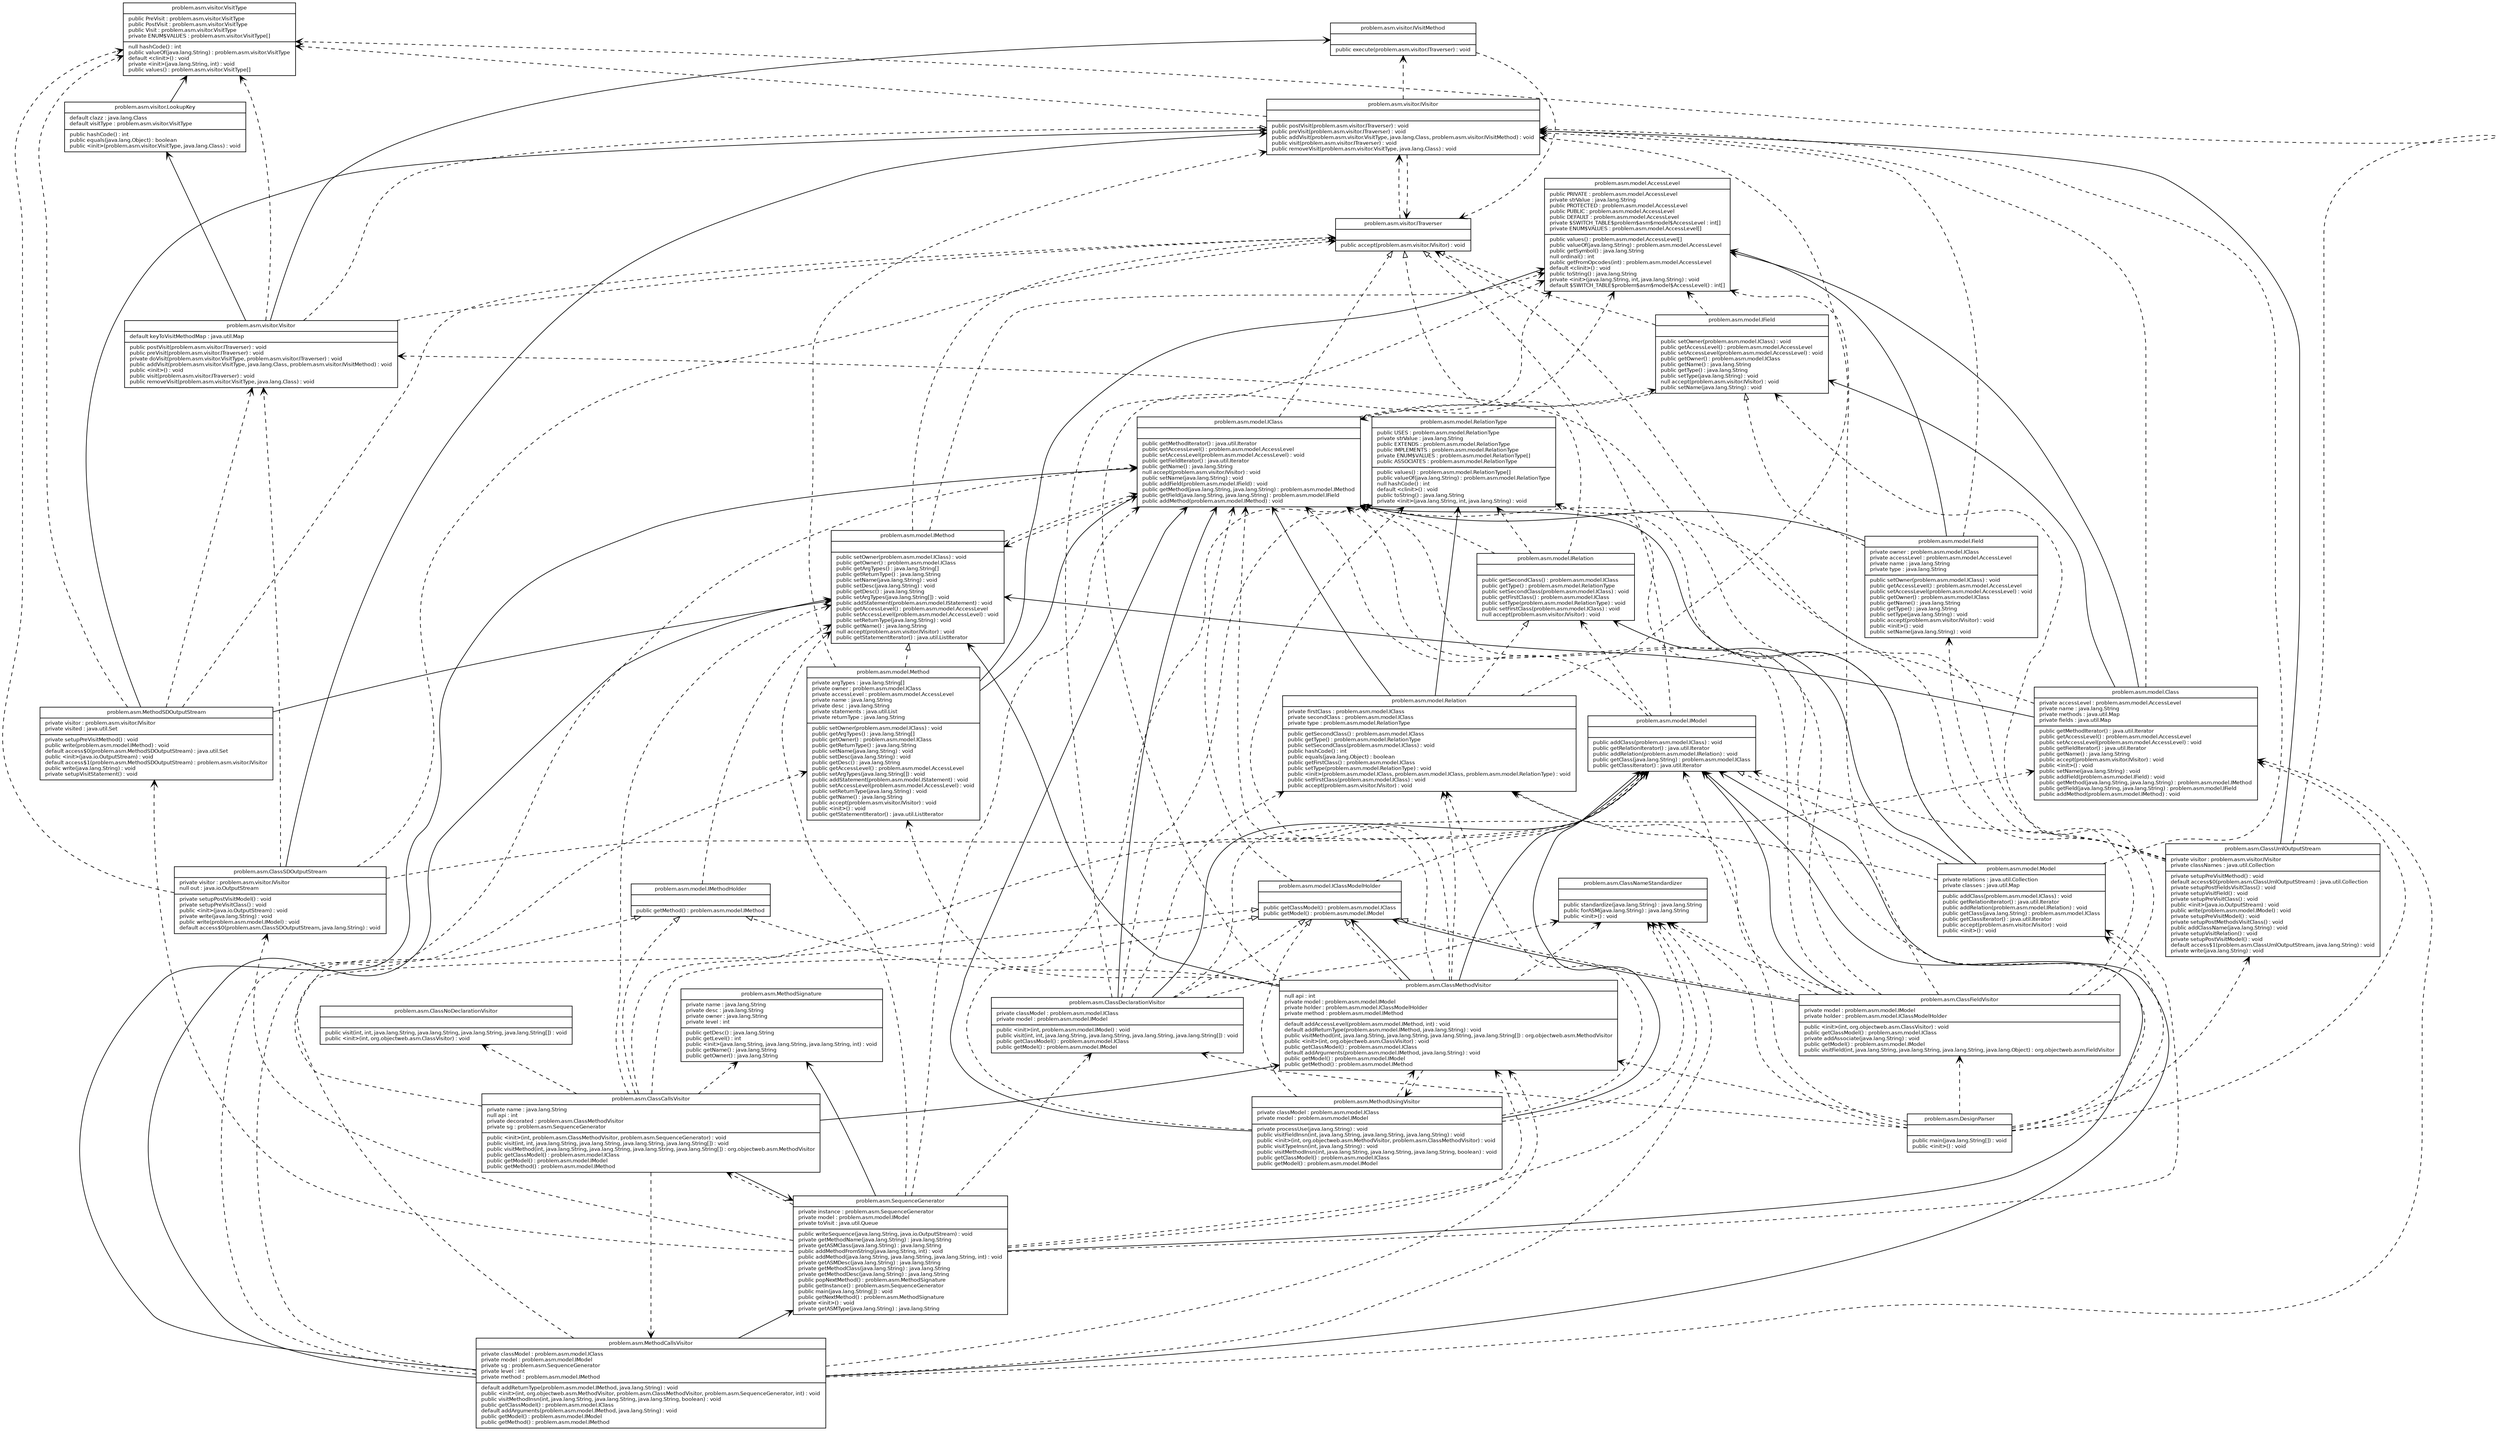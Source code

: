 digraph G {
rankdir=BT;

node [
fontname = "Bitstream Vera Sans"
fontsize = 8
shape = "record"
]
edge [
fontname = "Bitstream Vera Sans"
fontsize = 8
]
problem_asm_model_IMethod [
	label = "{problem.asm.model.IMethod||public setOwner(problem.asm.model.IClass) : void\lpublic getOwner() : problem.asm.model.IClass\lpublic getArgTypes() : java.lang.String[]\lpublic getReturnType() : java.lang.String\lpublic setName(java.lang.String) : void\lpublic setDesc(java.lang.String) : void\lpublic getDesc() : java.lang.String\lpublic setArgTypes(java.lang.String[]) : void\lpublic addStatement(problem.asm.model.IStatement) : void\lpublic getAccessLevel() : problem.asm.model.AccessLevel\lpublic setAccessLevel(problem.asm.model.AccessLevel) : void\lpublic setReturnType(java.lang.String) : void\lpublic getName() : java.lang.String\lnull accept(problem.asm.visitor.IVisitor) : void\lpublic getStatementIterator() : java.util.ListIterator\l}"
]
problem_asm_model_Relation [
	label = "{problem.asm.model.Relation|private firstClass : problem.asm.model.IClass\lprivate secondClass : problem.asm.model.IClass\lprivate type : problem.asm.model.RelationType\l|public getSecondClass() : problem.asm.model.IClass\lpublic getType() : problem.asm.model.RelationType\lpublic setSecondClass(problem.asm.model.IClass) : void\lpublic hashCode() : int\lpublic equals(java.lang.Object) : boolean\lpublic getFirstClass() : problem.asm.model.IClass\lpublic setType(problem.asm.model.RelationType) : void\lpublic \<init\>(problem.asm.model.IClass, problem.asm.model.IClass, problem.asm.model.RelationType) : void\lpublic setFirstClass(problem.asm.model.IClass) : void\lpublic accept(problem.asm.visitor.IVisitor) : void\l}"
]
problem_asm_visitor_VisitType [
	label = "{problem.asm.visitor.VisitType|public PreVisit : problem.asm.visitor.VisitType\lpublic PostVisit : problem.asm.visitor.VisitType\lpublic Visit : problem.asm.visitor.VisitType\lprivate ENUM$VALUES : problem.asm.visitor.VisitType[]\l|null hashCode() : int\lpublic valueOf(java.lang.String) : problem.asm.visitor.VisitType\ldefault \<clinit\>() : void\lprivate \<init\>(java.lang.String, int) : void\lpublic values() : problem.asm.visitor.VisitType[]\l}"
]
problem_asm_model_IField [
	label = "{problem.asm.model.IField||public setOwner(problem.asm.model.IClass) : void\lpublic getAccessLevel() : problem.asm.model.AccessLevel\lpublic setAccessLevel(problem.asm.model.AccessLevel) : void\lpublic getOwner() : problem.asm.model.IClass\lpublic getName() : java.lang.String\lpublic getType() : java.lang.String\lpublic setType(java.lang.String) : void\lnull accept(problem.asm.visitor.IVisitor) : void\lpublic setName(java.lang.String) : void\l}"
]
problem_asm_visitor_Visitor [
	label = "{problem.asm.visitor.Visitor|default keyToVisitMethodMap : java.util.Map\l|public postVisit(problem.asm.visitor.ITraverser) : void\lpublic preVisit(problem.asm.visitor.ITraverser) : void\lprivate doVisit(problem.asm.visitor.VisitType, problem.asm.visitor.ITraverser) : void\lpublic addVisit(problem.asm.visitor.VisitType, java.lang.Class, problem.asm.visitor.IVisitMethod) : void\lpublic \<init\>() : void\lpublic visit(problem.asm.visitor.ITraverser) : void\lpublic removeVisit(problem.asm.visitor.VisitType, java.lang.Class) : void\l}"
]
problem_asm_ClassDeclarationVisitor [
	label = "{problem.asm.ClassDeclarationVisitor|private classModel : problem.asm.model.IClass\lprivate model : problem.asm.model.IModel\l|public \<init\>(int, problem.asm.model.IModel) : void\lpublic visit(int, int, java.lang.String, java.lang.String, java.lang.String, java.lang.String[]) : void\lpublic getClassModel() : problem.asm.model.IClass\lpublic getModel() : problem.asm.model.IModel\l}"
]
problem_asm_model_Class [
	label = "{problem.asm.model.Class|private accessLevel : problem.asm.model.AccessLevel\lprivate name : java.lang.String\lprivate methods : java.util.Map\lprivate fields : java.util.Map\l|public getMethodIterator() : java.util.Iterator\lpublic getAccessLevel() : problem.asm.model.AccessLevel\lpublic setAccessLevel(problem.asm.model.AccessLevel) : void\lpublic getFieldIterator() : java.util.Iterator\lpublic getName() : java.lang.String\lpublic accept(problem.asm.visitor.IVisitor) : void\lpublic \<init\>() : void\lpublic setName(java.lang.String) : void\lpublic addField(problem.asm.model.IField) : void\lpublic getMethod(java.lang.String, java.lang.String) : problem.asm.model.IMethod\lpublic getField(java.lang.String, java.lang.String) : problem.asm.model.IField\lpublic addMethod(problem.asm.model.IMethod) : void\l}"
]
problem_asm_model_RelationType [
	label = "{problem.asm.model.RelationType|public USES : problem.asm.model.RelationType\lprivate strValue : java.lang.String\lpublic EXTENDS : problem.asm.model.RelationType\lpublic IMPLEMENTS : problem.asm.model.RelationType\lprivate ENUM$VALUES : problem.asm.model.RelationType[]\lpublic ASSOCIATES : problem.asm.model.RelationType\l|public values() : problem.asm.model.RelationType[]\lpublic valueOf(java.lang.String) : problem.asm.model.RelationType\lnull hashCode() : int\ldefault \<clinit\>() : void\lpublic toString() : java.lang.String\lprivate \<init\>(java.lang.String, int, java.lang.String) : void\l}"
]
problem_asm_visitor_ITraverser [
	label = "{problem.asm.visitor.ITraverser||public accept(problem.asm.visitor.IVisitor) : void\l}"
]
problem_asm_MethodCallsVisitor [
	label = "{problem.asm.MethodCallsVisitor|private classModel : problem.asm.model.IClass\lprivate model : problem.asm.model.IModel\lprivate sg : problem.asm.SequenceGenerator\lprivate level : int\lprivate method : problem.asm.model.IMethod\l|default addReturnType(problem.asm.model.IMethod, java.lang.String) : void\lpublic \<init\>(int, org.objectweb.asm.MethodVisitor, problem.asm.ClassMethodVisitor, problem.asm.SequenceGenerator, int) : void\lpublic visitMethodInsn(int, java.lang.String, java.lang.String, java.lang.String, boolean) : void\lpublic getClassModel() : problem.asm.model.IClass\ldefault addArguments(problem.asm.model.IMethod, java.lang.String) : void\lpublic getModel() : problem.asm.model.IModel\lpublic getMethod() : problem.asm.model.IMethod\l}"
]
problem_asm_ClassUmlOutputStream [
	label = "{problem.asm.ClassUmlOutputStream|private visitor : problem.asm.visitor.IVisitor\lprivate classNames : java.util.Collection\l|private setupPreVisitMethod() : void\ldefault access$0(problem.asm.ClassUmlOutputStream) : java.util.Collection\lprivate setupPostFieldsVisitClass() : void\lprivate setupVisitField() : void\lprivate setupPreVisitClass() : void\lpublic \<init\>(java.io.OutputStream) : void\lpublic write(problem.asm.model.IModel) : void\lprivate setupPreVisitModel() : void\lprivate setupPostMethodsVisitClass() : void\lpublic addClassName(java.lang.String) : void\lprivate setupVisitRelation() : void\lprivate setupPostVisitModel() : void\ldefault access$1(problem.asm.ClassUmlOutputStream, java.lang.String) : void\lprivate write(java.lang.String) : void\l}"
]
problem_asm_model_Field [
	label = "{problem.asm.model.Field|private owner : problem.asm.model.IClass\lprivate accessLevel : problem.asm.model.AccessLevel\lprivate name : java.lang.String\lprivate type : java.lang.String\l|public setOwner(problem.asm.model.IClass) : void\lpublic getAccessLevel() : problem.asm.model.AccessLevel\lpublic setAccessLevel(problem.asm.model.AccessLevel) : void\lpublic getOwner() : problem.asm.model.IClass\lpublic getName() : java.lang.String\lpublic getType() : java.lang.String\lpublic setType(java.lang.String) : void\lpublic accept(problem.asm.visitor.IVisitor) : void\lpublic \<init\>() : void\lpublic setName(java.lang.String) : void\l}"
]
problem_asm_ClassSDOutputStream [
	label = "{problem.asm.ClassSDOutputStream|private visitor : problem.asm.visitor.IVisitor\lnull out : java.io.OutputStream\l|private setupPostVisitModel() : void\lprivate setupPreVisitClass() : void\lpublic \<init\>(java.io.OutputStream) : void\lprivate write(java.lang.String) : void\lpublic write(problem.asm.model.IModel) : void\ldefault access$0(problem.asm.ClassSDOutputStream, java.lang.String) : void\l}"
]
problem_asm_ClassCallsVisitor [
	label = "{problem.asm.ClassCallsVisitor|private name : java.lang.String\lnull api : int\lprivate decorated : problem.asm.ClassMethodVisitor\lprivate sg : problem.asm.SequenceGenerator\l|public \<init\>(int, problem.asm.ClassMethodVisitor, problem.asm.SequenceGenerator) : void\lpublic visit(int, int, java.lang.String, java.lang.String, java.lang.String, java.lang.String[]) : void\lpublic visitMethod(int, java.lang.String, java.lang.String, java.lang.String, java.lang.String[]) : org.objectweb.asm.MethodVisitor\lpublic getClassModel() : problem.asm.model.IClass\lpublic getModel() : problem.asm.model.IModel\lpublic getMethod() : problem.asm.model.IMethod\l}"
]
problem_asm_visitor_IVisitor [
	label = "{problem.asm.visitor.IVisitor||public postVisit(problem.asm.visitor.ITraverser) : void\lpublic preVisit(problem.asm.visitor.ITraverser) : void\lpublic addVisit(problem.asm.visitor.VisitType, java.lang.Class, problem.asm.visitor.IVisitMethod) : void\lpublic visit(problem.asm.visitor.ITraverser) : void\lpublic removeVisit(problem.asm.visitor.VisitType, java.lang.Class) : void\l}"
]
problem_asm_model_IMethodHolder [
	label = "{problem.asm.model.IMethodHolder||public getMethod() : problem.asm.model.IMethod\l}"
]
problem_asm_MethodUsingVisitor [
	label = "{problem.asm.MethodUsingVisitor|private classModel : problem.asm.model.IClass\lprivate model : problem.asm.model.IModel\l|private processUse(java.lang.String) : void\lpublic visitFieldInsn(int, java.lang.String, java.lang.String, java.lang.String) : void\lpublic \<init\>(int, org.objectweb.asm.MethodVisitor, problem.asm.ClassMethodVisitor) : void\lpublic visitTypeInsn(int, java.lang.String) : void\lpublic visitMethodInsn(int, java.lang.String, java.lang.String, java.lang.String, boolean) : void\lpublic getClassModel() : problem.asm.model.IClass\lpublic getModel() : problem.asm.model.IModel\l}"
]
problem_asm_ClassMethodVisitor [
	label = "{problem.asm.ClassMethodVisitor|null api : int\lprivate model : problem.asm.model.IModel\lprivate holder : problem.asm.model.IClassModelHolder\lprivate method : problem.asm.model.IMethod\l|default addAccessLevel(problem.asm.model.IMethod, int) : void\ldefault addReturnType(problem.asm.model.IMethod, java.lang.String) : void\lpublic visitMethod(int, java.lang.String, java.lang.String, java.lang.String, java.lang.String[]) : org.objectweb.asm.MethodVisitor\lpublic \<init\>(int, org.objectweb.asm.ClassVisitor) : void\lpublic getClassModel() : problem.asm.model.IClass\ldefault addArguments(problem.asm.model.IMethod, java.lang.String) : void\lpublic getModel() : problem.asm.model.IModel\lpublic getMethod() : problem.asm.model.IMethod\l}"
]
problem_asm_SequenceGenerator [
	label = "{problem.asm.SequenceGenerator|private instance : problem.asm.SequenceGenerator\lprivate model : problem.asm.model.IModel\lprivate toVisit : java.util.Queue\l|public writeSequence(java.lang.String, java.io.OutputStream) : void\lprivate getMethodName(java.lang.String) : java.lang.String\lprivate getASMClass(java.lang.String) : java.lang.String\lpublic addMethodFromString(java.lang.String, int) : void\lpublic addMethod(java.lang.String, java.lang.String, java.lang.String, int) : void\lprivate getASMDesc(java.lang.String) : java.lang.String\lprivate getMethodClass(java.lang.String) : java.lang.String\lprivate getMethodDesc(java.lang.String) : java.lang.String\lpublic popNextMethod() : problem.asm.MethodSignature\lpublic getInstance() : problem.asm.SequenceGenerator\lpublic main(java.lang.String[]) : void\lpublic getNextMethod() : problem.asm.MethodSignature\lprivate \<init\>() : void\lprivate getASMType(java.lang.String) : java.lang.String\l}"
]
problem_asm_ClassNoDeclarationVisitor [
	label = "{problem.asm.ClassNoDeclarationVisitor||public visit(int, int, java.lang.String, java.lang.String, java.lang.String, java.lang.String[]) : void\lpublic \<init\>(int, org.objectweb.asm.ClassVisitor) : void\l}"
]
problem_asm_model_IClass [
	label = "{problem.asm.model.IClass||public getMethodIterator() : java.util.Iterator\lpublic getAccessLevel() : problem.asm.model.AccessLevel\lpublic setAccessLevel(problem.asm.model.AccessLevel) : void\lpublic getFieldIterator() : java.util.Iterator\lpublic getName() : java.lang.String\lnull accept(problem.asm.visitor.IVisitor) : void\lpublic setName(java.lang.String) : void\lpublic addField(problem.asm.model.IField) : void\lpublic getMethod(java.lang.String, java.lang.String) : problem.asm.model.IMethod\lpublic getField(java.lang.String, java.lang.String) : problem.asm.model.IField\lpublic addMethod(problem.asm.model.IMethod) : void\l}"
]
problem_asm_model_Model [
	label = "{problem.asm.model.Model|private relations : java.util.Collection\lprivate classes : java.util.Map\l|public addClass(problem.asm.model.IClass) : void\lpublic getRelationIterator() : java.util.Iterator\lpublic addRelation(problem.asm.model.IRelation) : void\lpublic getClass(java.lang.String) : problem.asm.model.IClass\lpublic getClassIterator() : java.util.Iterator\lpublic accept(problem.asm.visitor.IVisitor) : void\lpublic \<init\>() : void\l}"
]
problem_asm_ClassNameStandardizer [
	label = "{problem.asm.ClassNameStandardizer||public standardize(java.lang.String) : java.lang.String\lpublic forASM(java.lang.String) : java.lang.String\lpublic \<init\>() : void\l}"
]
problem_asm_MethodSignature [
	label = "{problem.asm.MethodSignature|private name : java.lang.String\lprivate desc : java.lang.String\lprivate owner : java.lang.String\lprivate level : int\l|public getDesc() : java.lang.String\lpublic getLevel() : int\lpublic \<init\>(java.lang.String, java.lang.String, java.lang.String, int) : void\lpublic getName() : java.lang.String\lpublic getOwner() : java.lang.String\l}"
]
problem_asm_model_Method [
	label = "{problem.asm.model.Method|private argTypes : java.lang.String[]\lprivate owner : problem.asm.model.IClass\lprivate accessLevel : problem.asm.model.AccessLevel\lprivate name : java.lang.String\lprivate desc : java.lang.String\lprivate statements : java.util.List\lprivate returnType : java.lang.String\l|public setOwner(problem.asm.model.IClass) : void\lpublic getArgTypes() : java.lang.String[]\lpublic getOwner() : problem.asm.model.IClass\lpublic getReturnType() : java.lang.String\lpublic setName(java.lang.String) : void\lpublic setDesc(java.lang.String) : void\lpublic getDesc() : java.lang.String\lpublic getAccessLevel() : problem.asm.model.AccessLevel\lpublic setArgTypes(java.lang.String[]) : void\lpublic addStatement(problem.asm.model.IStatement) : void\lpublic setAccessLevel(problem.asm.model.AccessLevel) : void\lpublic setReturnType(java.lang.String) : void\lpublic getName() : java.lang.String\lpublic accept(problem.asm.visitor.IVisitor) : void\lpublic \<init\>() : void\lpublic getStatementIterator() : java.util.ListIterator\l}"
]
problem_asm_model_AccessLevel [
	label = "{problem.asm.model.AccessLevel|public PRIVATE : problem.asm.model.AccessLevel\lprivate strValue : java.lang.String\lpublic PROTECTED : problem.asm.model.AccessLevel\lpublic PUBLIC : problem.asm.model.AccessLevel\lpublic DEFAULT : problem.asm.model.AccessLevel\lprivate $SWITCH_TABLE$problem$asm$model$AccessLevel : int[]\lprivate ENUM$VALUES : problem.asm.model.AccessLevel[]\l|public values() : problem.asm.model.AccessLevel[]\lpublic valueOf(java.lang.String) : problem.asm.model.AccessLevel\lpublic getSymbol() : java.lang.String\lnull ordinal() : int\lpublic getFromOpcodes(int) : problem.asm.model.AccessLevel\ldefault \<clinit\>() : void\lpublic toString() : java.lang.String\lprivate \<init\>(java.lang.String, int, java.lang.String) : void\ldefault $SWITCH_TABLE$problem$asm$model$AccessLevel() : int[]\l}"
]
problem_asm_model_IModel [
	label = "{problem.asm.model.IModel||public addClass(problem.asm.model.IClass) : void\lpublic getRelationIterator() : java.util.Iterator\lpublic addRelation(problem.asm.model.IRelation) : void\lpublic getClass(java.lang.String) : problem.asm.model.IClass\lpublic getClassIterator() : java.util.Iterator\l}"
]
problem_asm_ClassFieldVisitor [
	label = "{problem.asm.ClassFieldVisitor|private model : problem.asm.model.IModel\lprivate holder : problem.asm.model.IClassModelHolder\l|public \<init\>(int, org.objectweb.asm.ClassVisitor) : void\lpublic getClassModel() : problem.asm.model.IClass\lprivate addAssociate(java.lang.String) : void\lpublic getModel() : problem.asm.model.IModel\lpublic visitField(int, java.lang.String, java.lang.String, java.lang.String, java.lang.Object) : org.objectweb.asm.FieldVisitor\l}"
]
problem_asm_DesignParser [
	label = "{problem.asm.DesignParser||public main(java.lang.String[]) : void\lpublic \<init\>() : void\l}"
]
problem_asm_MethodSDOutputStream [
	label = "{problem.asm.MethodSDOutputStream|private visitor : problem.asm.visitor.IVisitor\lprivate visited : java.util.Set\l|private setupPreVisitMethod() : void\lpublic write(problem.asm.model.IMethod) : void\ldefault access$0(problem.asm.MethodSDOutputStream) : java.util.Set\lpublic \<init\>(java.io.OutputStream) : void\ldefault access$1(problem.asm.MethodSDOutputStream) : problem.asm.visitor.IVisitor\lpublic write(java.lang.String) : void\lprivate setupVisitStatement() : void\l}"
]
problem_asm_visitor_LookupKey [
	label = "{problem.asm.visitor.LookupKey|default clazz : java.lang.Class\ldefault visitType : problem.asm.visitor.VisitType\l|public hashCode() : int\lpublic equals(java.lang.Object) : boolean\lpublic \<init\>(problem.asm.visitor.VisitType, java.lang.Class) : void\l}"
]
problem_asm_model_IClassModelHolder [
	label = "{problem.asm.model.IClassModelHolder||public getClassModel() : problem.asm.model.IClass\lpublic getModel() : problem.asm.model.IModel\l}"
]
problem_asm_visitor_IVisitMethod [
	label = "{problem.asm.visitor.IVisitMethod||public execute(problem.asm.visitor.ITraverser) : void\l}"
]
problem_asm_model_IRelation [
	label = "{problem.asm.model.IRelation||public getSecondClass() : problem.asm.model.IClass\lpublic getType() : problem.asm.model.RelationType\lpublic setSecondClass(problem.asm.model.IClass) : void\lpublic getFirstClass() : problem.asm.model.IClass\lpublic setType(problem.asm.model.RelationType) : void\lpublic setFirstClass(problem.asm.model.IClass) : void\lnull accept(problem.asm.visitor.IVisitor) : void\l}"
]
problem_asm_model_IClass -> problem_asm_visitor_ITraverser [
	arrowhead = "empty"
	style = "dashed"
]

problem_asm_MethodSDOutputStream -> problem_asm_visitor_VisitType [
	arrowhead = "vee"
	style = "dashed"
]

problem_asm_model_Method -> problem_asm_model_IClass [
	arrowhead = "vee"
	style = "solid"
]

problem_asm_ClassMethodVisitor -> problem_asm_model_Relation [
	arrowhead = "vee"
	style = "dashed"
]

problem_asm_model_Field -> problem_asm_visitor_IVisitor [
	arrowhead = "vee"
	style = "dashed"
]

problem_asm_ClassMethodVisitor -> problem_asm_model_IClass [
	arrowhead = "vee"
	style = "dashed"
]

problem_asm_model_IMethod -> problem_asm_model_IClass [
	arrowhead = "vee"
	style = "dashed"
]

problem_asm_SequenceGenerator -> problem_asm_ClassSDOutputStream [
	arrowhead = "vee"
	style = "dashed"
]

problem_asm_model_IField -> problem_asm_model_IClass [
	arrowhead = "vee"
	style = "dashed"
]

problem_asm_visitor_Visitor -> problem_asm_visitor_IVisitor [
	arrowhead = "empty"
	style = "dashed"
]

problem_asm_MethodSDOutputStream -> problem_asm_visitor_Visitor [
	arrowhead = "vee"
	style = "dashed"
]

problem_asm_visitor_Visitor -> problem_asm_visitor_LookupKey [
	arrowhead = "vee"
	style = "solid"
]

problem_asm_ClassSDOutputStream -> problem_asm_visitor_VisitType [
	arrowhead = "vee"
	style = "dashed"
]

problem_asm_MethodCallsVisitor -> problem_asm_model_Class [
	arrowhead = "vee"
	style = "dashed"
]

problem_asm_ClassUmlOutputStream -> problem_asm_model_IModel [
	arrowhead = "vee"
	style = "dashed"
]

problem_asm_ClassFieldVisitor -> problem_asm_model_IField [
	arrowhead = "vee"
	style = "dashed"
]

problem_asm_model_Class -> problem_asm_model_IField [
	arrowhead = "vee"
	style = "solid"
]

problem_asm_MethodCallsVisitor -> problem_asm_model_IModel [
	arrowhead = "vee"
	style = "solid"
]

problem_asm_model_Method -> problem_asm_visitor_IVisitor [
	arrowhead = "vee"
	style = "dashed"
]

problem_asm_model_Field -> problem_asm_model_IClass [
	arrowhead = "vee"
	style = "solid"
]

problem_asm_MethodUsingVisitor -> problem_asm_model_RelationType [
	arrowhead = "vee"
	style = "dashed"
]

problem_asm_ClassSDOutputStream -> problem_asm_visitor_Visitor [
	arrowhead = "vee"
	style = "dashed"
]

problem_asm_ClassCallsVisitor -> problem_asm_ClassMethodVisitor [
	arrowhead = "vee"
	style = "solid"
]

problem_asm_visitor_IVisitMethod -> problem_asm_visitor_ITraverser [
	arrowhead = "vee"
	style = "dashed"
]

problem_asm_DesignParser -> problem_asm_model_IModel [
	arrowhead = "vee"
	style = "dashed"
]

problem_asm_DesignParser -> problem_asm_model_IClass [
	arrowhead = "vee"
	style = "dashed"
]

problem_asm_SequenceGenerator -> problem_asm_ClassDeclarationVisitor [
	arrowhead = "vee"
	style = "dashed"
]

problem_asm_visitor_Visitor -> problem_asm_visitor_IVisitMethod [
	arrowhead = "vee"
	style = "solid"
]

problem_asm_MethodCallsVisitor -> problem_asm_model_IClassModelHolder [
	arrowhead = "empty"
	style = "dashed"
]

problem_asm_MethodSDOutputStream -> problem_asm_visitor_ITraverser [
	arrowhead = "vee"
	style = "dashed"
]

problem_asm_visitor_IVisitor -> problem_asm_visitor_VisitType [
	arrowhead = "vee"
	style = "dashed"
]

problem_asm_SequenceGenerator -> problem_asm_model_IModel [
	arrowhead = "vee"
	style = "solid"
]

problem_asm_ClassMethodVisitor -> problem_asm_model_AccessLevel [
	arrowhead = "vee"
	style = "dashed"
]

problem_asm_DesignParser -> problem_asm_ClassFieldVisitor [
	arrowhead = "vee"
	style = "dashed"
]

problem_asm_model_IRelation -> problem_asm_model_RelationType [
	arrowhead = "vee"
	style = "dashed"
]

problem_asm_ClassDeclarationVisitor -> problem_asm_model_IClass [
	arrowhead = "vee"
	style = "solid"
]

problem_asm_DesignParser -> problem_asm_ClassUmlOutputStream [
	arrowhead = "vee"
	style = "dashed"
]

problem_asm_ClassCallsVisitor -> problem_asm_model_IMethodHolder [
	arrowhead = "empty"
	style = "dashed"
]

problem_asm_visitor_Visitor -> problem_asm_visitor_VisitType [
	arrowhead = "vee"
	style = "dashed"
]

problem_asm_ClassUmlOutputStream -> problem_asm_visitor_ITraverser [
	arrowhead = "vee"
	style = "dashed"
]

problem_asm_ClassFieldVisitor -> problem_asm_model_Field [
	arrowhead = "vee"
	style = "dashed"
]

problem_asm_model_Model -> problem_asm_visitor_IVisitor [
	arrowhead = "vee"
	style = "dashed"
]

problem_asm_DesignParser -> problem_asm_ClassNameStandardizer [
	arrowhead = "vee"
	style = "dashed"
]

problem_asm_model_Method -> problem_asm_model_AccessLevel [
	arrowhead = "vee"
	style = "solid"
]

problem_asm_MethodCallsVisitor -> problem_asm_model_IMethod [
	arrowhead = "vee"
	style = "solid"
]

problem_asm_ClassMethodVisitor -> problem_asm_MethodUsingVisitor [
	arrowhead = "vee"
	style = "dashed"
]

problem_asm_ClassCallsVisitor -> problem_asm_model_IClass [
	arrowhead = "vee"
	style = "dashed"
]

problem_asm_DesignParser -> problem_asm_ClassMethodVisitor [
	arrowhead = "vee"
	style = "dashed"
]

problem_asm_DesignParser -> problem_asm_model_Class [
	arrowhead = "vee"
	style = "dashed"
]

problem_asm_MethodUsingVisitor -> problem_asm_model_IClassModelHolder [
	arrowhead = "empty"
	style = "dashed"
]

problem_asm_model_IMethodHolder -> problem_asm_model_IMethod [
	arrowhead = "vee"
	style = "dashed"
]

problem_asm_model_IClassModelHolder -> problem_asm_model_IClass [
	arrowhead = "vee"
	style = "dashed"
]

problem_asm_ClassUmlOutputStream -> problem_asm_visitor_VisitType [
	arrowhead = "vee"
	style = "dashed"
]

problem_asm_ClassMethodVisitor -> problem_asm_ClassNameStandardizer [
	arrowhead = "vee"
	style = "dashed"
]

problem_asm_SequenceGenerator -> problem_asm_ClassMethodVisitor [
	arrowhead = "vee"
	style = "dashed"
]

problem_asm_MethodCallsVisitor -> problem_asm_ClassMethodVisitor [
	arrowhead = "vee"
	style = "dashed"
]

problem_asm_model_Class -> problem_asm_model_IMethod [
	arrowhead = "vee"
	style = "solid"
]

problem_asm_ClassMethodVisitor -> problem_asm_model_IClassModelHolder [
	arrowhead = "empty"
	style = "dashed"
]

problem_asm_ClassDeclarationVisitor -> problem_asm_model_IClassModelHolder [
	arrowhead = "empty"
	style = "dashed"
]

problem_asm_MethodUsingVisitor -> problem_asm_ClassMethodVisitor [
	arrowhead = "vee"
	style = "dashed"
]

problem_asm_visitor_IVisitor -> problem_asm_visitor_ITraverser [
	arrowhead = "vee"
	style = "dashed"
]

problem_asm_ClassFieldVisitor -> problem_asm_model_IModel [
	arrowhead = "vee"
	style = "solid"
]

problem_asm_ClassDeclarationVisitor -> problem_asm_ClassNameStandardizer [
	arrowhead = "vee"
	style = "dashed"
]

problem_asm_MethodCallsVisitor -> problem_asm_model_Method [
	arrowhead = "vee"
	style = "dashed"
]

problem_asm_ClassFieldVisitor -> problem_asm_model_IClassModelHolder [
	arrowhead = "vee"
	style = "solid"
]

problem_asm_ClassUmlOutputStream -> problem_asm_visitor_Visitor [
	arrowhead = "vee"
	style = "dashed"
]

problem_asm_model_Model -> problem_asm_model_IModel [
	arrowhead = "empty"
	style = "dashed"
]

problem_asm_ClassCallsVisitor -> problem_asm_MethodCallsVisitor [
	arrowhead = "vee"
	style = "dashed"
]

problem_asm_ClassCallsVisitor -> problem_asm_SequenceGenerator [
	arrowhead = "vee"
	style = "solid"
]

problem_asm_ClassDeclarationVisitor -> problem_asm_model_Class [
	arrowhead = "vee"
	style = "dashed"
]

problem_asm_model_IMethod -> problem_asm_visitor_ITraverser [
	arrowhead = "empty"
	style = "dashed"
]

problem_asm_SequenceGenerator -> problem_asm_ClassCallsVisitor [
	arrowhead = "vee"
	style = "dashed"
]

problem_asm_ClassMethodVisitor -> problem_asm_model_IMethodHolder [
	arrowhead = "empty"
	style = "dashed"
]

problem_asm_model_Class -> problem_asm_model_IClass [
	arrowhead = "empty"
	style = "dashed"
]

problem_asm_model_Relation -> problem_asm_model_IRelation [
	arrowhead = "empty"
	style = "dashed"
]

problem_asm_SequenceGenerator -> problem_asm_model_IClass [
	arrowhead = "vee"
	style = "dashed"
]

problem_asm_MethodUsingVisitor -> problem_asm_model_IModel [
	arrowhead = "vee"
	style = "solid"
]

problem_asm_ClassDeclarationVisitor -> problem_asm_model_Relation [
	arrowhead = "vee"
	style = "dashed"
]

problem_asm_visitor_LookupKey -> problem_asm_visitor_VisitType [
	arrowhead = "vee"
	style = "solid"
]

problem_asm_ClassFieldVisitor -> problem_asm_model_Relation [
	arrowhead = "vee"
	style = "dashed"
]

problem_asm_model_Class -> problem_asm_visitor_IVisitor [
	arrowhead = "vee"
	style = "dashed"
]

problem_asm_ClassSDOutputStream -> problem_asm_visitor_IVisitor [
	arrowhead = "vee"
	style = "solid"
]

problem_asm_DesignParser -> problem_asm_ClassDeclarationVisitor [
	arrowhead = "vee"
	style = "dashed"
]

problem_asm_model_Relation -> problem_asm_model_IClass [
	arrowhead = "vee"
	style = "solid"
]

problem_asm_model_IClass -> problem_asm_model_AccessLevel [
	arrowhead = "vee"
	style = "dashed"
]

problem_asm_MethodUsingVisitor -> problem_asm_model_IClass [
	arrowhead = "vee"
	style = "solid"
]

problem_asm_ClassFieldVisitor -> problem_asm_model_IClass [
	arrowhead = "vee"
	style = "dashed"
]

problem_asm_model_Model -> problem_asm_model_Relation [
	arrowhead = "vee"
	style = "dashed"
]

problem_asm_MethodCallsVisitor -> problem_asm_SequenceGenerator [
	arrowhead = "vee"
	style = "solid"
]

problem_asm_ClassFieldVisitor -> problem_asm_model_RelationType [
	arrowhead = "vee"
	style = "dashed"
]

problem_asm_MethodSDOutputStream -> problem_asm_visitor_IVisitor [
	arrowhead = "vee"
	style = "solid"
]

problem_asm_ClassCallsVisitor -> problem_asm_model_IClassModelHolder [
	arrowhead = "empty"
	style = "dashed"
]

problem_asm_ClassUmlOutputStream -> problem_asm_visitor_IVisitor [
	arrowhead = "vee"
	style = "solid"
]

problem_asm_SequenceGenerator -> problem_asm_ClassNameStandardizer [
	arrowhead = "vee"
	style = "dashed"
]

problem_asm_model_IField -> problem_asm_visitor_ITraverser [
	arrowhead = "empty"
	style = "dashed"
]

problem_asm_model_Relation -> problem_asm_model_RelationType [
	arrowhead = "vee"
	style = "solid"
]

problem_asm_ClassFieldVisitor -> problem_asm_model_IClassModelHolder [
	arrowhead = "empty"
	style = "dashed"
]

problem_asm_model_IModel -> problem_asm_model_IRelation [
	arrowhead = "vee"
	style = "dashed"
]

problem_asm_model_IRelation -> problem_asm_model_IClass [
	arrowhead = "vee"
	style = "dashed"
]

problem_asm_ClassFieldVisitor -> problem_asm_model_AccessLevel [
	arrowhead = "vee"
	style = "dashed"
]

problem_asm_visitor_IVisitor -> problem_asm_visitor_IVisitMethod [
	arrowhead = "vee"
	style = "dashed"
]

problem_asm_SequenceGenerator -> problem_asm_model_IMethod [
	arrowhead = "vee"
	style = "dashed"
]

problem_asm_ClassMethodVisitor -> problem_asm_model_Method [
	arrowhead = "vee"
	style = "dashed"
]

problem_asm_MethodUsingVisitor -> problem_asm_ClassNameStandardizer [
	arrowhead = "vee"
	style = "dashed"
]

problem_asm_model_Model -> problem_asm_model_IClass [
	arrowhead = "vee"
	style = "solid"
]

problem_asm_model_IClass -> problem_asm_model_IMethod [
	arrowhead = "vee"
	style = "dashed"
]

problem_asm_SequenceGenerator -> problem_asm_MethodSDOutputStream [
	arrowhead = "vee"
	style = "dashed"
]

problem_asm_model_IMethod -> problem_asm_model_AccessLevel [
	arrowhead = "vee"
	style = "dashed"
]

problem_asm_ClassCallsVisitor -> problem_asm_MethodSignature [
	arrowhead = "vee"
	style = "dashed"
]

problem_asm_model_IModel -> problem_asm_visitor_ITraverser [
	arrowhead = "empty"
	style = "dashed"
]

problem_asm_MethodSDOutputStream -> problem_asm_model_IMethod [
	arrowhead = "vee"
	style = "solid"
]

problem_asm_ClassDeclarationVisitor -> problem_asm_model_AccessLevel [
	arrowhead = "vee"
	style = "dashed"
]

problem_asm_model_Class -> problem_asm_model_AccessLevel [
	arrowhead = "vee"
	style = "solid"
]

problem_asm_model_Field -> problem_asm_model_AccessLevel [
	arrowhead = "vee"
	style = "solid"
]

problem_asm_model_IClassModelHolder -> problem_asm_model_IModel [
	arrowhead = "vee"
	style = "dashed"
]

problem_asm_ClassDeclarationVisitor -> problem_asm_model_IModel [
	arrowhead = "vee"
	style = "solid"
]

problem_asm_SequenceGenerator -> problem_asm_model_Model [
	arrowhead = "vee"
	style = "dashed"
]

problem_asm_model_IClass -> problem_asm_model_IField [
	arrowhead = "vee"
	style = "dashed"
]

problem_asm_MethodCallsVisitor -> problem_asm_ClassNameStandardizer [
	arrowhead = "vee"
	style = "dashed"
]

problem_asm_model_IRelation -> problem_asm_visitor_ITraverser [
	arrowhead = "empty"
	style = "dashed"
]

problem_asm_MethodCallsVisitor -> problem_asm_model_IMethodHolder [
	arrowhead = "empty"
	style = "dashed"
]

problem_asm_ClassSDOutputStream -> problem_asm_model_IModel [
	arrowhead = "vee"
	style = "dashed"
]

problem_asm_visitor_ITraverser -> problem_asm_visitor_IVisitor [
	arrowhead = "vee"
	style = "dashed"
]

problem_asm_ClassSDOutputStream -> problem_asm_visitor_ITraverser [
	arrowhead = "vee"
	style = "dashed"
]

problem_asm_ClassCallsVisitor -> problem_asm_ClassNoDeclarationVisitor [
	arrowhead = "vee"
	style = "dashed"
]

problem_asm_ClassCallsVisitor -> problem_asm_model_IModel [
	arrowhead = "vee"
	style = "dashed"
]

problem_asm_ClassMethodVisitor -> problem_asm_model_IMethod [
	arrowhead = "vee"
	style = "solid"
]

problem_asm_model_Model -> problem_asm_model_RelationType [
	arrowhead = "vee"
	style = "dashed"
]

problem_asm_visitor_Visitor -> problem_asm_visitor_ITraverser [
	arrowhead = "vee"
	style = "dashed"
]

problem_asm_model_Field -> problem_asm_model_IField [
	arrowhead = "empty"
	style = "dashed"
]

problem_asm_model_IModel -> problem_asm_model_IClass [
	arrowhead = "vee"
	style = "dashed"
]

problem_asm_ClassFieldVisitor -> problem_asm_ClassNameStandardizer [
	arrowhead = "vee"
	style = "dashed"
]

problem_asm_model_Model -> problem_asm_model_IRelation [
	arrowhead = "vee"
	style = "solid"
]

problem_asm_ClassMethodVisitor -> problem_asm_model_RelationType [
	arrowhead = "vee"
	style = "dashed"
]

problem_asm_model_IField -> problem_asm_model_AccessLevel [
	arrowhead = "vee"
	style = "dashed"
]

problem_asm_model_Method -> problem_asm_model_IMethod [
	arrowhead = "empty"
	style = "dashed"
]

problem_asm_SequenceGenerator -> problem_asm_MethodSignature [
	arrowhead = "vee"
	style = "solid"
]

problem_asm_MethodCallsVisitor -> problem_asm_model_IClass [
	arrowhead = "vee"
	style = "solid"
]

problem_asm_ClassMethodVisitor -> problem_asm_model_IClassModelHolder [
	arrowhead = "vee"
	style = "solid"
]

problem_asm_ClassCallsVisitor -> problem_asm_model_IMethod [
	arrowhead = "vee"
	style = "dashed"
]

problem_asm_ClassMethodVisitor -> problem_asm_model_IModel [
	arrowhead = "vee"
	style = "solid"
]

problem_asm_MethodUsingVisitor -> problem_asm_model_Relation [
	arrowhead = "vee"
	style = "dashed"
]

problem_asm_ClassDeclarationVisitor -> problem_asm_model_RelationType [
	arrowhead = "vee"
	style = "dashed"
]

problem_asm_DesignParser -> problem_asm_model_Model [
	arrowhead = "vee"
	style = "dashed"
]

problem_asm_model_Relation -> problem_asm_visitor_IVisitor [
	arrowhead = "vee"
	style = "dashed"
]

}
